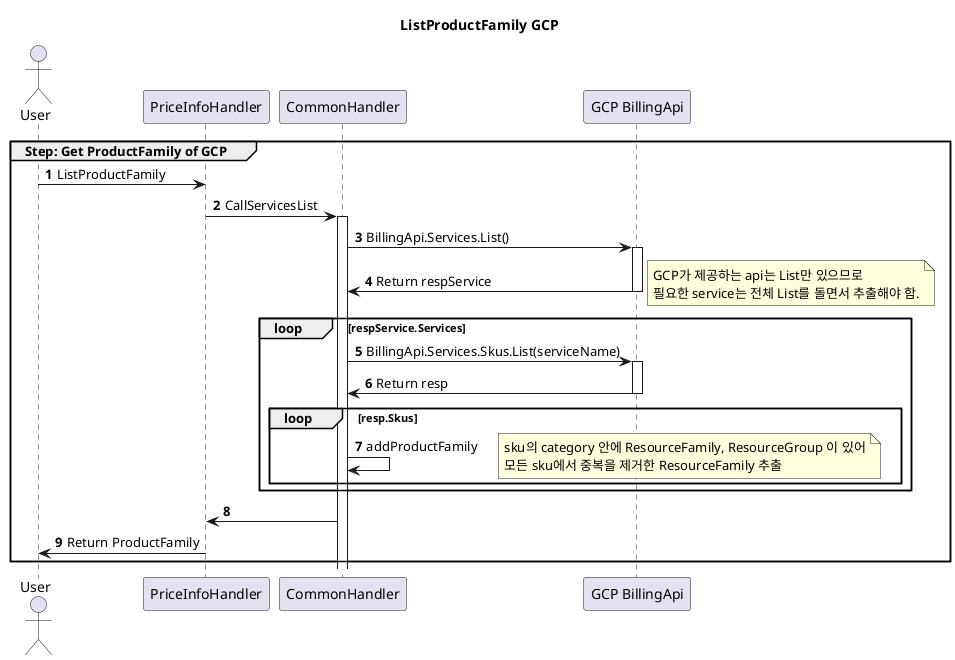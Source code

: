 @startuml

title "ListProductFamily GCP"

actor User as EndUser

participant PriceInfoHandler
participant CommonHandler
participant "GCP BillingApi" as GCP


group Step: Get ProductFamily of GCP
    autonumber
    ' autoactivate on
    EndUser -> PriceInfoHandler : ListProductFamily
    PriceInfoHandler -> CommonHandler ++: CallServicesList
    CommonHandler -> GCP ++: BillingApi.Services.List()
    CommonHandler <- GCP --: Return respService

    note right
        GCP가 제공하는 api는 List만 있으므로
        필요한 service는 전체 List를 돌면서 추출해야 함.
    end note
    loop respService.Services
        CommonHandler -> GCP ++: BillingApi.Services.Skus.List(serviceName)
        CommonHandler <- GCP --: Return resp

        loop resp.Skus
            CommonHandler -> CommonHandler : addProductFamily
            note right
                sku의 category 안에 ResourceFamily, ResourceGroup 이 있어
                모든 sku에서 중복을 제거한 ResourceFamily 추출
            end note
        end
    end
    PriceInfoHandler <- CommonHandler
    EndUser <- PriceInfoHandler --: Return ProductFamily
    
end


@enduml